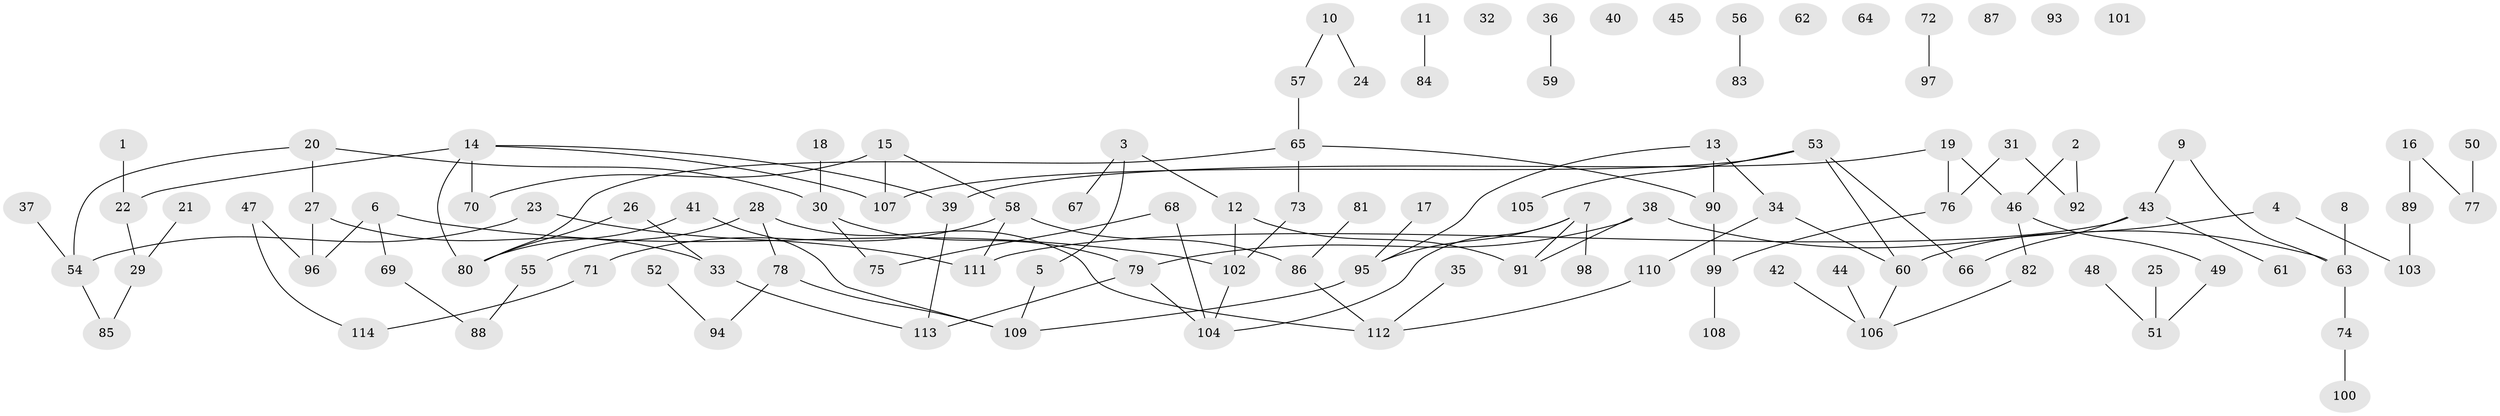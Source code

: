 // Generated by graph-tools (version 1.1) at 2025/13/03/09/25 04:13:11]
// undirected, 114 vertices, 124 edges
graph export_dot {
graph [start="1"]
  node [color=gray90,style=filled];
  1;
  2;
  3;
  4;
  5;
  6;
  7;
  8;
  9;
  10;
  11;
  12;
  13;
  14;
  15;
  16;
  17;
  18;
  19;
  20;
  21;
  22;
  23;
  24;
  25;
  26;
  27;
  28;
  29;
  30;
  31;
  32;
  33;
  34;
  35;
  36;
  37;
  38;
  39;
  40;
  41;
  42;
  43;
  44;
  45;
  46;
  47;
  48;
  49;
  50;
  51;
  52;
  53;
  54;
  55;
  56;
  57;
  58;
  59;
  60;
  61;
  62;
  63;
  64;
  65;
  66;
  67;
  68;
  69;
  70;
  71;
  72;
  73;
  74;
  75;
  76;
  77;
  78;
  79;
  80;
  81;
  82;
  83;
  84;
  85;
  86;
  87;
  88;
  89;
  90;
  91;
  92;
  93;
  94;
  95;
  96;
  97;
  98;
  99;
  100;
  101;
  102;
  103;
  104;
  105;
  106;
  107;
  108;
  109;
  110;
  111;
  112;
  113;
  114;
  1 -- 22;
  2 -- 46;
  2 -- 92;
  3 -- 5;
  3 -- 12;
  3 -- 67;
  4 -- 60;
  4 -- 103;
  5 -- 109;
  6 -- 69;
  6 -- 96;
  6 -- 102;
  7 -- 91;
  7 -- 95;
  7 -- 98;
  7 -- 104;
  8 -- 63;
  9 -- 43;
  9 -- 63;
  10 -- 24;
  10 -- 57;
  11 -- 84;
  12 -- 91;
  12 -- 102;
  13 -- 34;
  13 -- 90;
  13 -- 95;
  14 -- 22;
  14 -- 39;
  14 -- 70;
  14 -- 80;
  14 -- 107;
  15 -- 58;
  15 -- 70;
  15 -- 107;
  16 -- 77;
  16 -- 89;
  17 -- 95;
  18 -- 30;
  19 -- 39;
  19 -- 46;
  19 -- 76;
  20 -- 27;
  20 -- 30;
  20 -- 54;
  21 -- 29;
  22 -- 29;
  23 -- 54;
  23 -- 111;
  25 -- 51;
  26 -- 33;
  26 -- 80;
  27 -- 33;
  27 -- 96;
  28 -- 55;
  28 -- 78;
  28 -- 112;
  29 -- 85;
  30 -- 75;
  30 -- 79;
  31 -- 76;
  31 -- 92;
  33 -- 113;
  34 -- 60;
  34 -- 110;
  35 -- 112;
  36 -- 59;
  37 -- 54;
  38 -- 63;
  38 -- 79;
  38 -- 91;
  39 -- 113;
  41 -- 80;
  41 -- 109;
  42 -- 106;
  43 -- 61;
  43 -- 66;
  43 -- 111;
  44 -- 106;
  46 -- 49;
  46 -- 82;
  47 -- 96;
  47 -- 114;
  48 -- 51;
  49 -- 51;
  50 -- 77;
  52 -- 94;
  53 -- 60;
  53 -- 66;
  53 -- 105;
  53 -- 107;
  54 -- 85;
  55 -- 88;
  56 -- 83;
  57 -- 65;
  58 -- 71;
  58 -- 86;
  58 -- 111;
  60 -- 106;
  63 -- 74;
  65 -- 73;
  65 -- 80;
  65 -- 90;
  68 -- 75;
  68 -- 104;
  69 -- 88;
  71 -- 114;
  72 -- 97;
  73 -- 102;
  74 -- 100;
  76 -- 99;
  78 -- 94;
  78 -- 109;
  79 -- 104;
  79 -- 113;
  81 -- 86;
  82 -- 106;
  86 -- 112;
  89 -- 103;
  90 -- 99;
  95 -- 109;
  99 -- 108;
  102 -- 104;
  110 -- 112;
}
